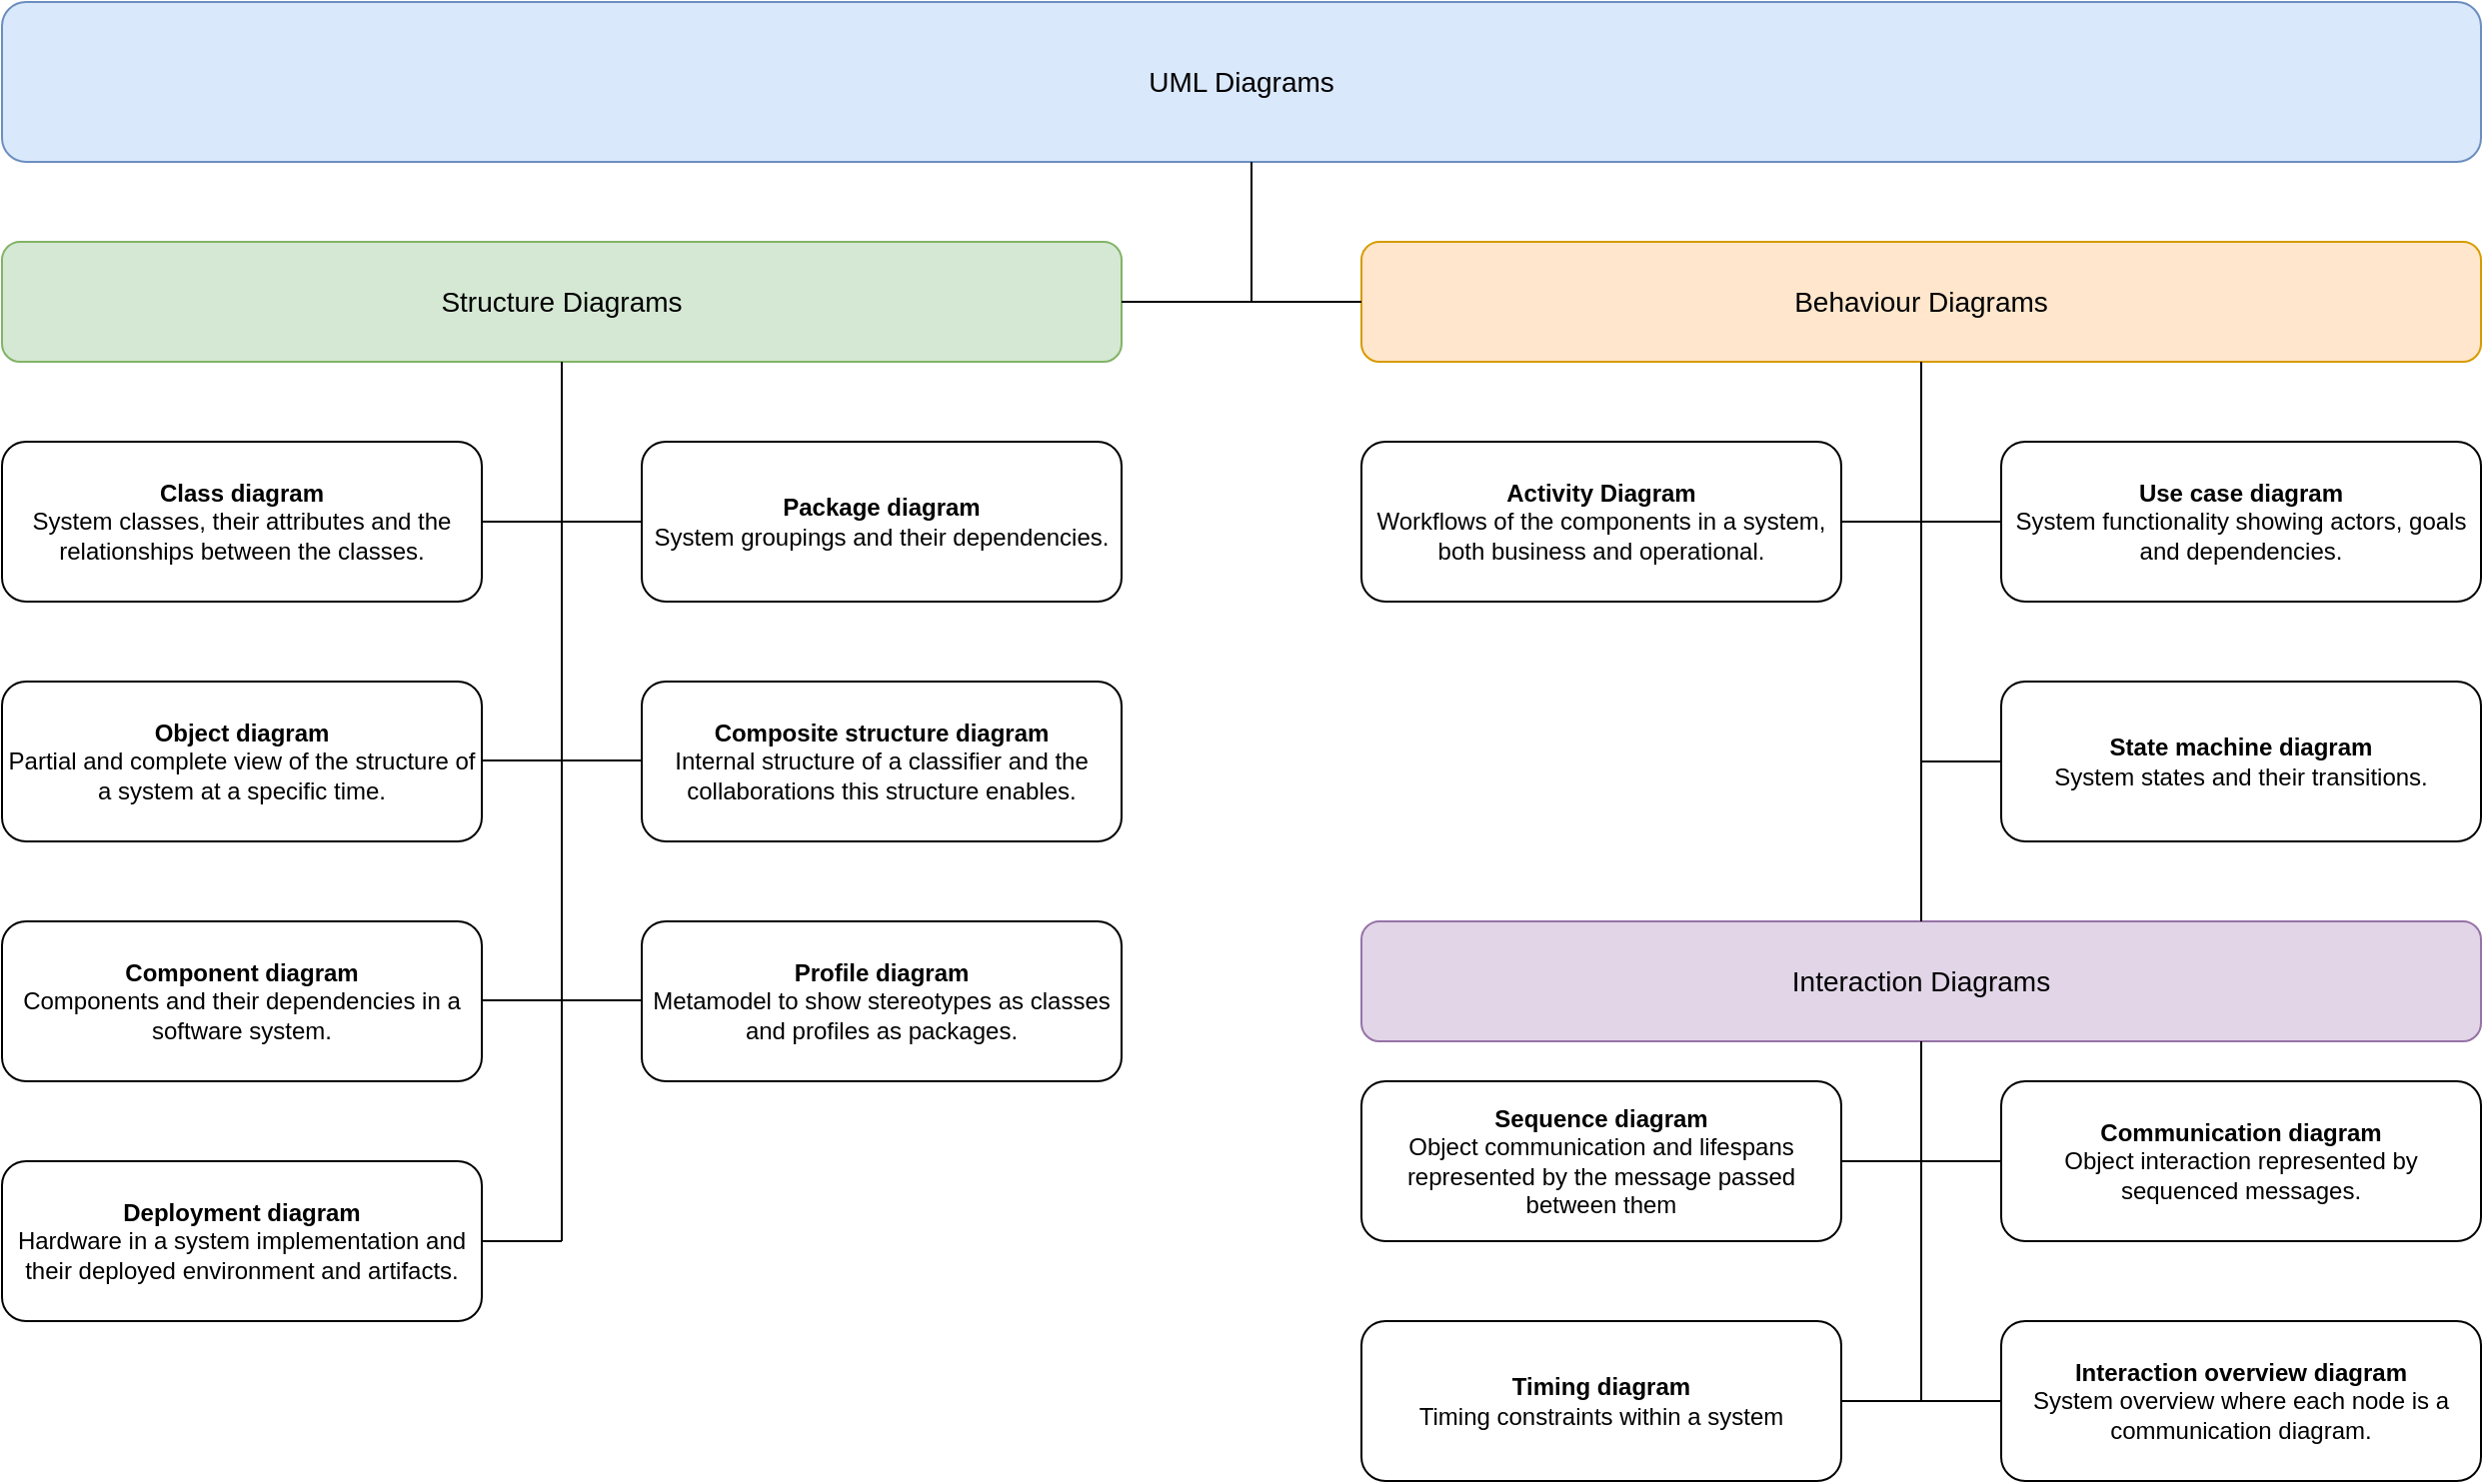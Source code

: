 <mxfile version="28.0.7">
  <diagram name="Page-1" id="kwjImpuqmJLJjczvCFeu">
    <mxGraphModel dx="1764" dy="1636" grid="1" gridSize="10" guides="1" tooltips="1" connect="1" arrows="1" fold="1" page="1" pageScale="1" pageWidth="850" pageHeight="1100" math="0" shadow="0">
      <root>
        <mxCell id="0" />
        <mxCell id="1" parent="0" />
        <mxCell id="B1bUDCd7ulW--QVvzsSq-1" value="&lt;div&gt;&lt;font style=&quot;font-size: 14px;&quot;&gt;UML Diagrams&lt;/font&gt;&lt;/div&gt;" style="rounded=1;whiteSpace=wrap;html=1;fillColor=#dae8fc;strokeColor=#6c8ebf;" vertex="1" parent="1">
          <mxGeometry x="-200" y="-220" width="1240" height="80" as="geometry" />
        </mxCell>
        <mxCell id="B1bUDCd7ulW--QVvzsSq-2" value="&lt;font style=&quot;font-size: 14px;&quot;&gt;Structure Diagrams&lt;/font&gt;" style="rounded=1;whiteSpace=wrap;html=1;fillColor=#d5e8d4;strokeColor=#82b366;" vertex="1" parent="1">
          <mxGeometry x="-200" y="-100" width="560" height="60" as="geometry" />
        </mxCell>
        <mxCell id="B1bUDCd7ulW--QVvzsSq-3" value="&lt;font style=&quot;font-size: 14px;&quot;&gt;Behaviour Diagrams&lt;/font&gt;" style="rounded=1;whiteSpace=wrap;html=1;fillColor=#ffe6cc;strokeColor=#d79b00;" vertex="1" parent="1">
          <mxGeometry x="480" y="-100" width="560" height="60" as="geometry" />
        </mxCell>
        <mxCell id="B1bUDCd7ulW--QVvzsSq-4" value="" style="endArrow=none;html=1;rounded=0;" edge="1" parent="1">
          <mxGeometry width="50" height="50" relative="1" as="geometry">
            <mxPoint x="425" y="-70" as="sourcePoint" />
            <mxPoint x="425" y="-140" as="targetPoint" />
          </mxGeometry>
        </mxCell>
        <mxCell id="B1bUDCd7ulW--QVvzsSq-5" value="" style="endArrow=none;html=1;rounded=0;exitX=1;exitY=0.5;exitDx=0;exitDy=0;entryX=0;entryY=0.5;entryDx=0;entryDy=0;" edge="1" parent="1" source="B1bUDCd7ulW--QVvzsSq-2" target="B1bUDCd7ulW--QVvzsSq-3">
          <mxGeometry width="50" height="50" relative="1" as="geometry">
            <mxPoint x="400" y="-10" as="sourcePoint" />
            <mxPoint x="450" y="-60" as="targetPoint" />
          </mxGeometry>
        </mxCell>
        <mxCell id="B1bUDCd7ulW--QVvzsSq-6" value="&lt;b&gt;Package diagram&lt;br&gt;&lt;/b&gt;System groupings and their dependencies.&lt;b&gt;&lt;br&gt;&lt;/b&gt;" style="rounded=1;whiteSpace=wrap;html=1;" vertex="1" parent="1">
          <mxGeometry x="120" width="240" height="80" as="geometry" />
        </mxCell>
        <mxCell id="B1bUDCd7ulW--QVvzsSq-7" value="&lt;b&gt;Class diagram&lt;/b&gt;&lt;br&gt;System classes, their attributes and the relationships between the classes." style="rounded=1;whiteSpace=wrap;html=1;" vertex="1" parent="1">
          <mxGeometry x="-200" width="240" height="80" as="geometry" />
        </mxCell>
        <mxCell id="B1bUDCd7ulW--QVvzsSq-8" value="&lt;b&gt;Activity Diagram&lt;/b&gt;&lt;br&gt;Workflows of the components in a system, both business and operational." style="rounded=1;whiteSpace=wrap;html=1;" vertex="1" parent="1">
          <mxGeometry x="480" width="240" height="80" as="geometry" />
        </mxCell>
        <mxCell id="B1bUDCd7ulW--QVvzsSq-9" value="&lt;b&gt;Use case diagram&lt;br&gt;&lt;/b&gt;System functionality showing actors, goals and dependencies.&lt;b&gt;&lt;br&gt;&lt;/b&gt;" style="rounded=1;whiteSpace=wrap;html=1;" vertex="1" parent="1">
          <mxGeometry x="800" width="240" height="80" as="geometry" />
        </mxCell>
        <mxCell id="B1bUDCd7ulW--QVvzsSq-10" value="&lt;div&gt;&lt;b&gt;Object diagram&lt;/b&gt;&lt;/div&gt;&lt;div&gt;Partial and complete view of the structure of a system at a specific time.&lt;/div&gt;" style="rounded=1;whiteSpace=wrap;html=1;" vertex="1" parent="1">
          <mxGeometry x="-200" y="120" width="240" height="80" as="geometry" />
        </mxCell>
        <mxCell id="B1bUDCd7ulW--QVvzsSq-11" value="&lt;div&gt;&lt;b&gt;Component diagram&lt;/b&gt;&lt;/div&gt;&lt;div&gt;Components and their dependencies in a software system.&lt;/div&gt;" style="rounded=1;whiteSpace=wrap;html=1;" vertex="1" parent="1">
          <mxGeometry x="-200" y="240" width="240" height="80" as="geometry" />
        </mxCell>
        <mxCell id="B1bUDCd7ulW--QVvzsSq-12" value="&lt;div&gt;&lt;b&gt;Deployment diagram&lt;/b&gt;&lt;br&gt;&lt;/div&gt;&lt;div&gt;Hardware in a system implementation and their deployed environment and artifacts.&lt;/div&gt;" style="rounded=1;whiteSpace=wrap;html=1;" vertex="1" parent="1">
          <mxGeometry x="-200" y="360" width="240" height="80" as="geometry" />
        </mxCell>
        <mxCell id="B1bUDCd7ulW--QVvzsSq-13" value="&lt;b&gt;Composite structure diagram&lt;/b&gt;&lt;br&gt;Internal structure of a classifier and the collaborations this structure enables." style="rounded=1;whiteSpace=wrap;html=1;" vertex="1" parent="1">
          <mxGeometry x="120" y="120" width="240" height="80" as="geometry" />
        </mxCell>
        <mxCell id="B1bUDCd7ulW--QVvzsSq-14" value="&lt;div&gt;&lt;b&gt;Profile diagram&lt;/b&gt;&lt;br&gt;&lt;/div&gt;&lt;div&gt;Metamodel to show stereotypes as classes and profiles as packages.&lt;/div&gt;" style="rounded=1;whiteSpace=wrap;html=1;" vertex="1" parent="1">
          <mxGeometry x="120" y="240" width="240" height="80" as="geometry" />
        </mxCell>
        <mxCell id="B1bUDCd7ulW--QVvzsSq-15" value="" style="endArrow=none;html=1;rounded=0;" edge="1" parent="1">
          <mxGeometry width="50" height="50" relative="1" as="geometry">
            <mxPoint x="80" y="400" as="sourcePoint" />
            <mxPoint x="80" y="-40" as="targetPoint" />
          </mxGeometry>
        </mxCell>
        <mxCell id="B1bUDCd7ulW--QVvzsSq-16" value="" style="endArrow=none;html=1;rounded=0;exitX=1;exitY=0.5;exitDx=0;exitDy=0;" edge="1" parent="1" source="B1bUDCd7ulW--QVvzsSq-12">
          <mxGeometry width="50" height="50" relative="1" as="geometry">
            <mxPoint x="30" y="450" as="sourcePoint" />
            <mxPoint x="80" y="400" as="targetPoint" />
          </mxGeometry>
        </mxCell>
        <mxCell id="B1bUDCd7ulW--QVvzsSq-18" value="" style="endArrow=none;html=1;rounded=0;exitX=1;exitY=0.5;exitDx=0;exitDy=0;entryX=0;entryY=0.5;entryDx=0;entryDy=0;" edge="1" parent="1" source="B1bUDCd7ulW--QVvzsSq-7" target="B1bUDCd7ulW--QVvzsSq-6">
          <mxGeometry width="50" height="50" relative="1" as="geometry">
            <mxPoint x="30" y="90" as="sourcePoint" />
            <mxPoint x="80" y="40" as="targetPoint" />
          </mxGeometry>
        </mxCell>
        <mxCell id="B1bUDCd7ulW--QVvzsSq-19" value="" style="endArrow=none;html=1;rounded=0;exitX=1;exitY=0.5;exitDx=0;exitDy=0;entryX=0;entryY=0.5;entryDx=0;entryDy=0;" edge="1" parent="1">
          <mxGeometry width="50" height="50" relative="1" as="geometry">
            <mxPoint x="40" y="159.5" as="sourcePoint" />
            <mxPoint x="120" y="159.5" as="targetPoint" />
          </mxGeometry>
        </mxCell>
        <mxCell id="B1bUDCd7ulW--QVvzsSq-20" value="" style="endArrow=none;html=1;rounded=0;exitX=1;exitY=0.5;exitDx=0;exitDy=0;entryX=0;entryY=0.5;entryDx=0;entryDy=0;" edge="1" parent="1">
          <mxGeometry width="50" height="50" relative="1" as="geometry">
            <mxPoint x="40" y="279.5" as="sourcePoint" />
            <mxPoint x="120" y="279.5" as="targetPoint" />
          </mxGeometry>
        </mxCell>
        <mxCell id="B1bUDCd7ulW--QVvzsSq-21" value="&lt;b&gt;State machine diagram&lt;br&gt;&lt;/b&gt;System states and their transitions.&lt;b&gt;&lt;br&gt;&lt;/b&gt;" style="rounded=1;whiteSpace=wrap;html=1;" vertex="1" parent="1">
          <mxGeometry x="800" y="120" width="240" height="80" as="geometry" />
        </mxCell>
        <mxCell id="B1bUDCd7ulW--QVvzsSq-22" value="&lt;font style=&quot;font-size: 14px;&quot;&gt;Interaction Diagrams&lt;/font&gt;" style="rounded=1;whiteSpace=wrap;html=1;fillColor=#e1d5e7;strokeColor=#9673a6;" vertex="1" parent="1">
          <mxGeometry x="480" y="240" width="560" height="60" as="geometry" />
        </mxCell>
        <mxCell id="B1bUDCd7ulW--QVvzsSq-23" value="" style="endArrow=none;html=1;rounded=0;exitX=0.5;exitY=0;exitDx=0;exitDy=0;" edge="1" parent="1" source="B1bUDCd7ulW--QVvzsSq-22">
          <mxGeometry width="50" height="50" relative="1" as="geometry">
            <mxPoint x="760" y="160" as="sourcePoint" />
            <mxPoint x="760" y="-40" as="targetPoint" />
          </mxGeometry>
        </mxCell>
        <mxCell id="B1bUDCd7ulW--QVvzsSq-24" value="" style="endArrow=none;html=1;rounded=0;" edge="1" parent="1" source="B1bUDCd7ulW--QVvzsSq-8">
          <mxGeometry width="50" height="50" relative="1" as="geometry">
            <mxPoint x="750" y="90" as="sourcePoint" />
            <mxPoint x="800" y="40" as="targetPoint" />
          </mxGeometry>
        </mxCell>
        <mxCell id="B1bUDCd7ulW--QVvzsSq-25" value="" style="endArrow=none;html=1;rounded=0;entryX=0;entryY=0.5;entryDx=0;entryDy=0;" edge="1" parent="1" target="B1bUDCd7ulW--QVvzsSq-21">
          <mxGeometry width="50" height="50" relative="1" as="geometry">
            <mxPoint x="760" y="160" as="sourcePoint" />
            <mxPoint x="810" y="110" as="targetPoint" />
          </mxGeometry>
        </mxCell>
        <mxCell id="B1bUDCd7ulW--QVvzsSq-26" value="&lt;div&gt;&lt;b&gt;Sequence diagram&lt;/b&gt;&lt;/div&gt;&lt;div&gt;Object communication and lifespans represented by the message passed between them&lt;/div&gt;" style="rounded=1;whiteSpace=wrap;html=1;" vertex="1" parent="1">
          <mxGeometry x="480" y="320" width="240" height="80" as="geometry" />
        </mxCell>
        <mxCell id="B1bUDCd7ulW--QVvzsSq-27" value="&lt;div&gt;&lt;b&gt;Communication diagram&lt;/b&gt;&lt;br&gt;&lt;/div&gt;&lt;div&gt;Object interaction represented by sequenced messages.&lt;/div&gt;" style="rounded=1;whiteSpace=wrap;html=1;" vertex="1" parent="1">
          <mxGeometry x="800" y="320" width="240" height="80" as="geometry" />
        </mxCell>
        <mxCell id="B1bUDCd7ulW--QVvzsSq-28" value="&lt;div&gt;&lt;b&gt;Timing diagram&lt;/b&gt;&lt;br&gt;&lt;/div&gt;&lt;div&gt;Timing constraints within a system &lt;/div&gt;" style="rounded=1;whiteSpace=wrap;html=1;" vertex="1" parent="1">
          <mxGeometry x="480" y="440" width="240" height="80" as="geometry" />
        </mxCell>
        <mxCell id="B1bUDCd7ulW--QVvzsSq-29" value="&lt;div&gt;&lt;b&gt;Interaction overview diagram&lt;/b&gt;&lt;br&gt;&lt;/div&gt;&lt;div&gt;System overview where each node is a communication diagram. &lt;/div&gt;" style="rounded=1;whiteSpace=wrap;html=1;" vertex="1" parent="1">
          <mxGeometry x="800" y="440" width="240" height="80" as="geometry" />
        </mxCell>
        <mxCell id="B1bUDCd7ulW--QVvzsSq-30" value="" style="endArrow=none;html=1;rounded=0;entryX=0.5;entryY=1;entryDx=0;entryDy=0;" edge="1" parent="1" target="B1bUDCd7ulW--QVvzsSq-22">
          <mxGeometry width="50" height="50" relative="1" as="geometry">
            <mxPoint x="760" y="480" as="sourcePoint" />
            <mxPoint x="759.5" y="290" as="targetPoint" />
          </mxGeometry>
        </mxCell>
        <mxCell id="B1bUDCd7ulW--QVvzsSq-31" value="" style="endArrow=none;html=1;rounded=0;" edge="1" parent="1" target="B1bUDCd7ulW--QVvzsSq-27">
          <mxGeometry width="50" height="50" relative="1" as="geometry">
            <mxPoint x="720" y="360" as="sourcePoint" />
            <mxPoint x="770" y="310" as="targetPoint" />
          </mxGeometry>
        </mxCell>
        <mxCell id="B1bUDCd7ulW--QVvzsSq-32" value="" style="endArrow=none;html=1;rounded=0;entryX=0;entryY=0.5;entryDx=0;entryDy=0;" edge="1" parent="1" target="B1bUDCd7ulW--QVvzsSq-29">
          <mxGeometry width="50" height="50" relative="1" as="geometry">
            <mxPoint x="720" y="480" as="sourcePoint" />
            <mxPoint x="770" y="430" as="targetPoint" />
          </mxGeometry>
        </mxCell>
      </root>
    </mxGraphModel>
  </diagram>
</mxfile>
